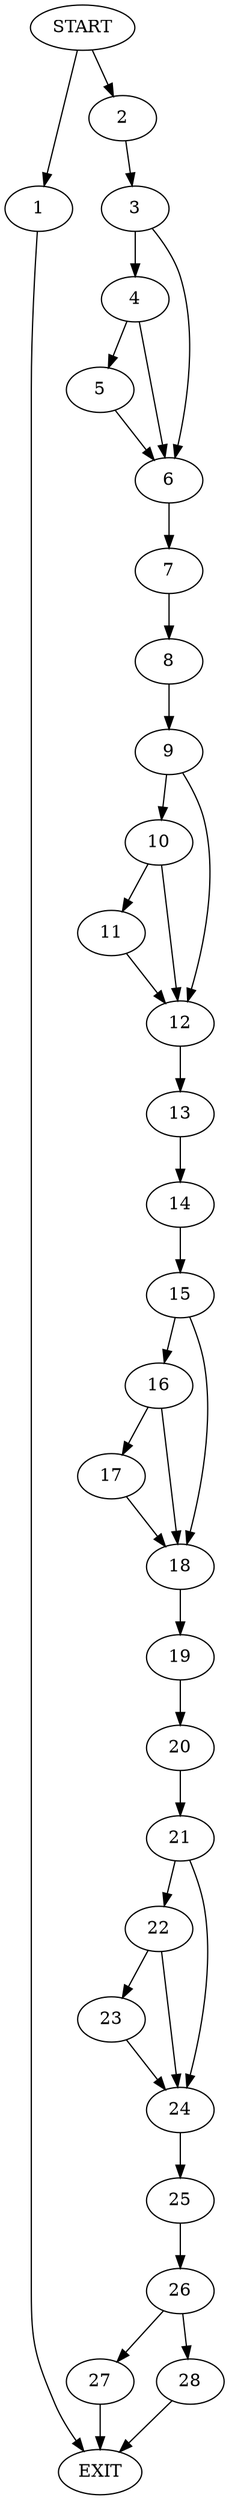digraph { 
0 [label="START"];
1;
2;
3;
4;
5;
6;
7;
8;
9;
10;
11;
12;
13;
14;
15;
16;
17;
18;
19;
20;
21;
22;
23;
24;
25;
26;
27;
28;
29[label="EXIT"];
0 -> 2;
0 -> 1;
1 -> 29;
2 -> 3;
3 -> 4;
3 -> 6;
4 -> 5;
4 -> 6;
5 -> 6;
6 -> 7;
7 -> 8;
8 -> 9;
9 -> 10;
9 -> 12;
10 -> 11;
10 -> 12;
11 -> 12;
12 -> 13;
13 -> 14;
14 -> 15;
15 -> 16;
15 -> 18;
16 -> 17;
16 -> 18;
17 -> 18;
18 -> 19;
19 -> 20;
20 -> 21;
21 -> 22;
21 -> 24;
22 -> 23;
22 -> 24;
23 -> 24;
24 -> 25;
25 -> 26;
26 -> 28;
26 -> 27;
27 -> 29;
28 -> 29;
}
